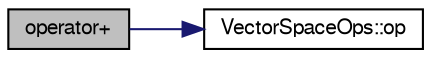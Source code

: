 digraph "operator+"
{
  bgcolor="transparent";
  edge [fontname="FreeSans",fontsize="10",labelfontname="FreeSans",labelfontsize="10"];
  node [fontname="FreeSans",fontsize="10",shape=record];
  rankdir="LR";
  Node129398 [label="operator+",height=0.2,width=0.4,color="black", fillcolor="grey75", style="filled", fontcolor="black"];
  Node129398 -> Node129399 [color="midnightblue",fontsize="10",style="solid",fontname="FreeSans"];
  Node129399 [label="VectorSpaceOps::op",height=0.2,width=0.4,color="black",URL="$a28494.html#aef2a46a017ad4534c0bc7f167f9d3ed4"];
}
